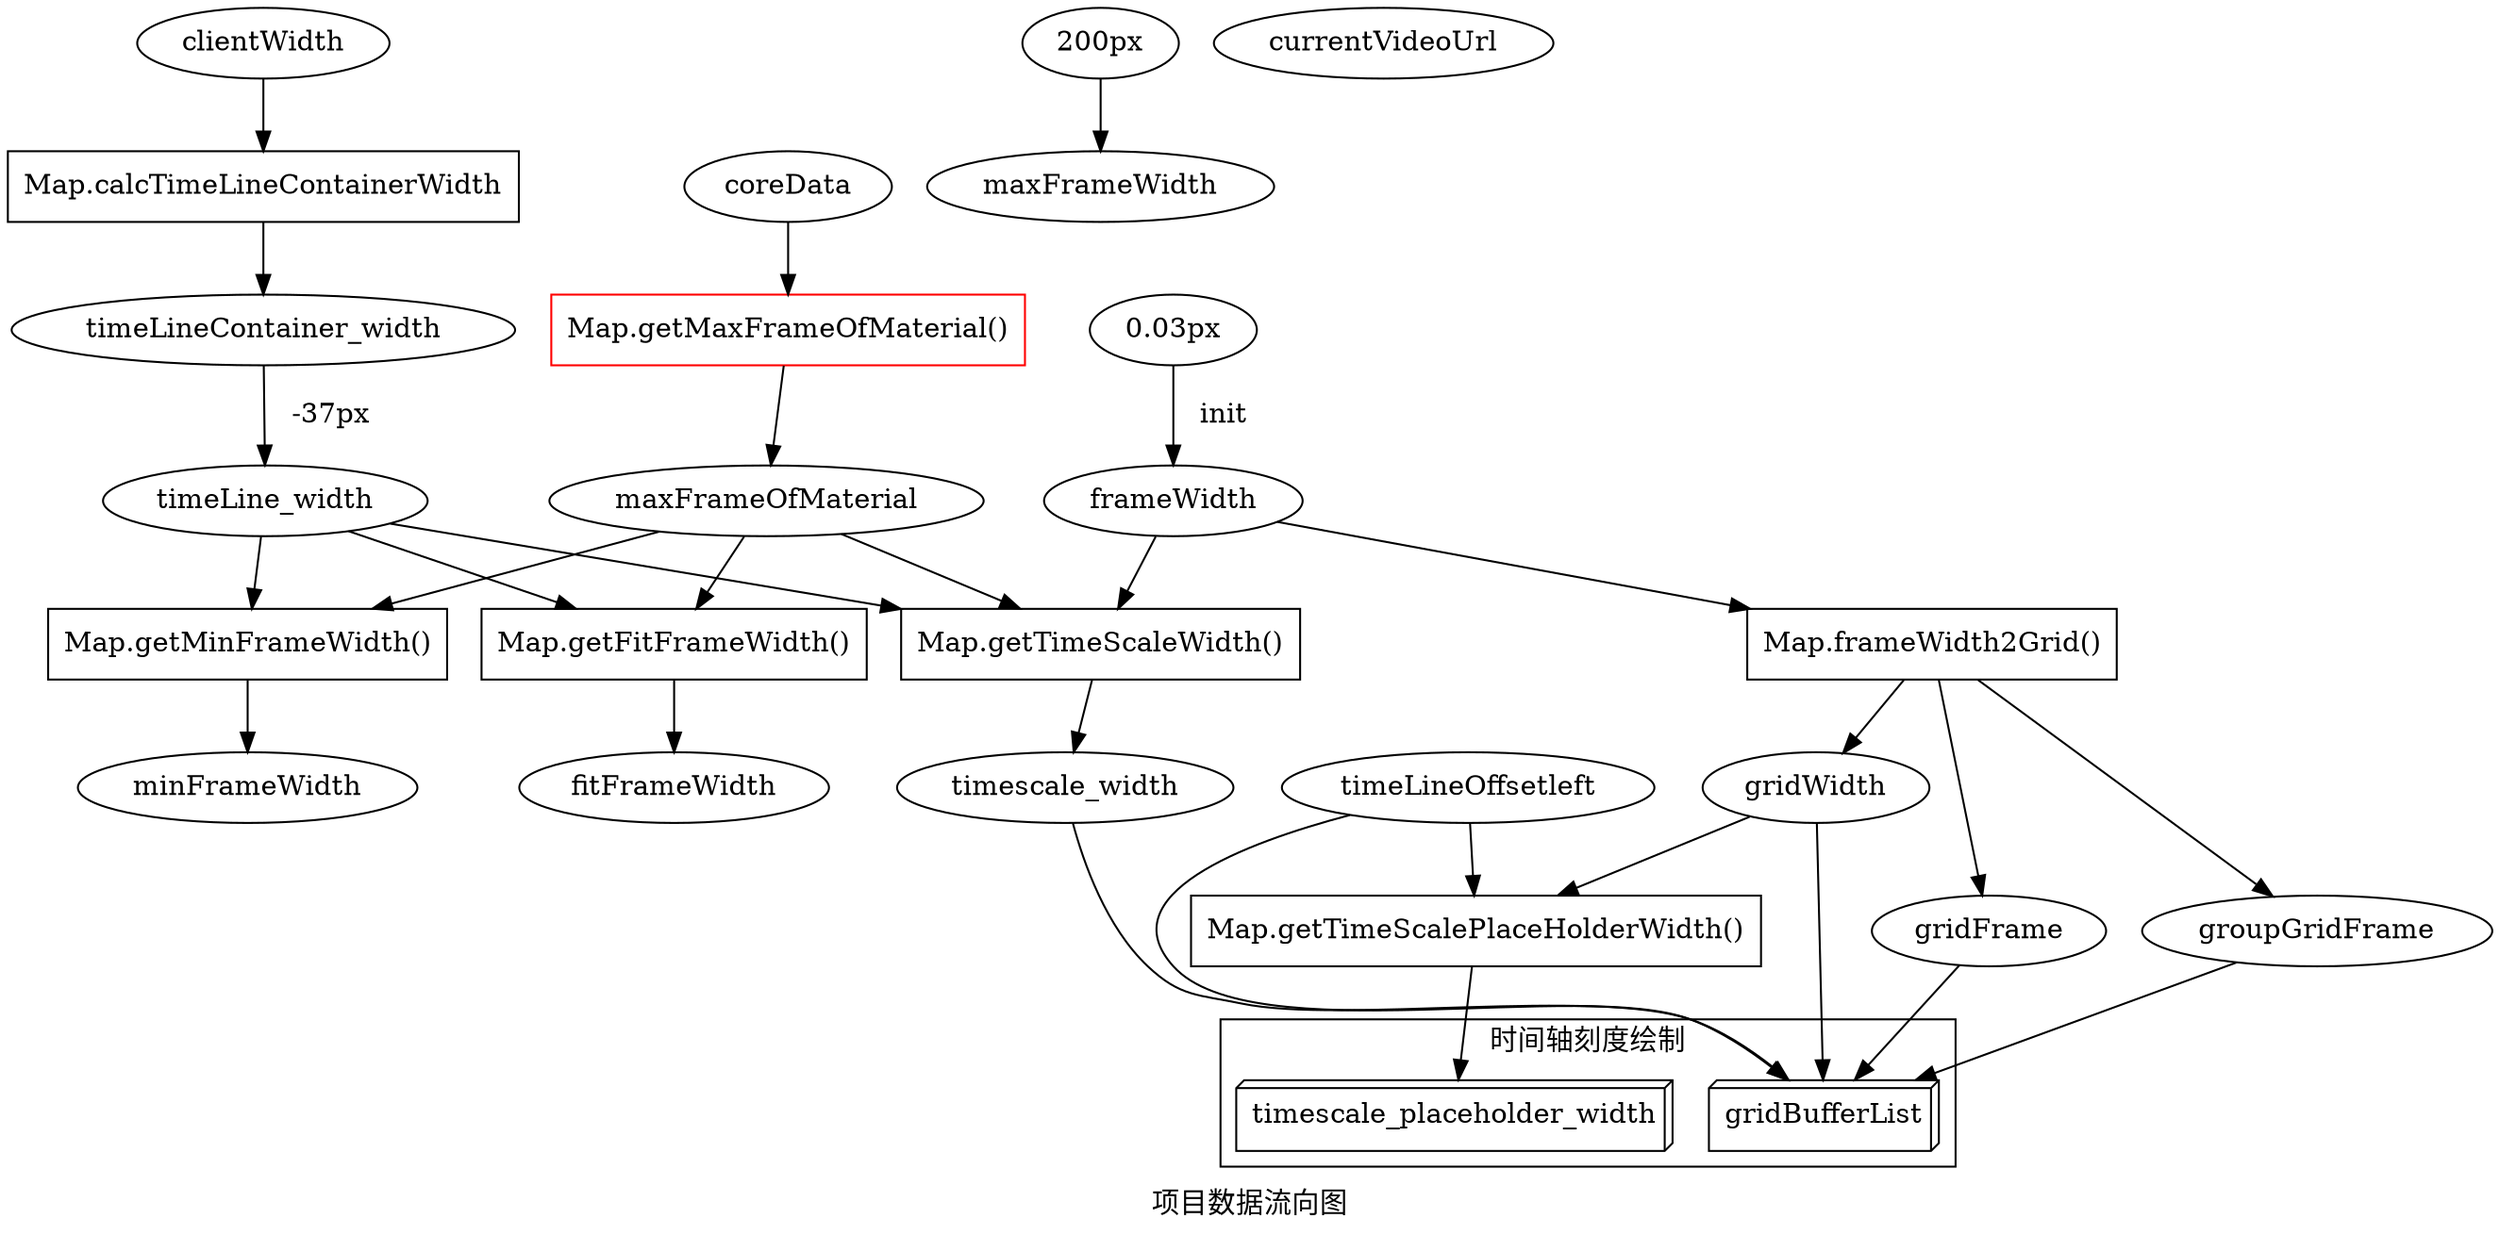 digraph examle1 {
  label = "项目数据流向图";
  // 帧宽度
  frameWidth;

  // 格子宽度
  gridWidth;

  // 格子内帧数
  gridFrame;

  // 组格子内帧数
  groupGridFrame;

  // 时间轴容器宽度
  timeLineContainer_width;

  // 时间轴宽度
  timeLine_width;

  // 时间轴刻度尺度宽
  timescale_width;

  // 时间轴素材最大帧数
  maxFrameOfMaterial;

  // 最大帧宽度
  maxFrameWidth; 

  // 最小帧宽度
  minFrameWidth;

  // 合适帧宽度
  fitFrameWidth;

  // 当前播放的视频 URL
  currentVideoUrl;

  // 项目核心数据
  coreData;

  // UI 数据 -------------------------------------
  subgraph cluster_UI{//聚集子图
      node[shape=box];
      label="时间轴刻度绘制"
      gridBufferList[shape="box3d"];
      timescale_placeholder_width[shape="box3d"]
  }
  

  // 方法 ----------------------------------------
  frameWidth2Grid[shape=box,label="Map.frameWidth2Grid()"];

  getTimeScaleWidth[shape=box, label="Map.getTimeScaleWidth()"]

  calcTimeLineContainerWidth[shape=box, label="Map.calcTimeLineContainerWidth"]

  getFitFrameWidth[shape=box, label="Map.getFitFrameWidth()"]

  getMinFrameWidth[shape=box, label="Map.getMinFrameWidth()"]

  getMaxFrameOfMaterial[shape=box, label="Map.getMaxFrameOfMaterial()",color=red];

  getTimeScalePlaceHolderWidth[shape=box, label="Map.getTimeScalePlaceHolderWidth()"]

  // 获取帧宽度
  "0.03px"->frameWidth[label="   init"];
  
  // 渲染帧宽度
  frameWidth->frameWidth2Grid->gridWidth,gridFrame,groupGridFrame;

  // 获取屏幕宽度、时间轴显示宽度
  clientWidth->calcTimeLineContainerWidth->timeLineContainer_width;
  timeLineContainer_width->timeLine_width[label="   -37px"];

  // 获取时间轴实际宽度
  frameWidth,timeLine_width,maxFrameOfMaterial->getTimeScaleWidth->timescale_width;

  // 当前的最大帧宽度
  "200px"->maxFrameWidth;

  // 当前合适的帧宽度
  maxFrameOfMaterial,timeLine_width->getFitFrameWidth->fitFrameWidth;

  // 当前最小的帧宽度
  maxFrameOfMaterial,timeLine_width->getMinFrameWidth->minFrameWidth;

  coreData->getMaxFrameOfMaterial->maxFrameOfMaterial;

  // gridBufferList
  gridWidth,groupGridFrame,gridFrame,timeLineOffsetleft,timescale_width->gridBufferList;

  timeLineOffsetleft, gridWidth->getTimeScalePlaceHolderWidth->timescale_placeholder_width;
  
}